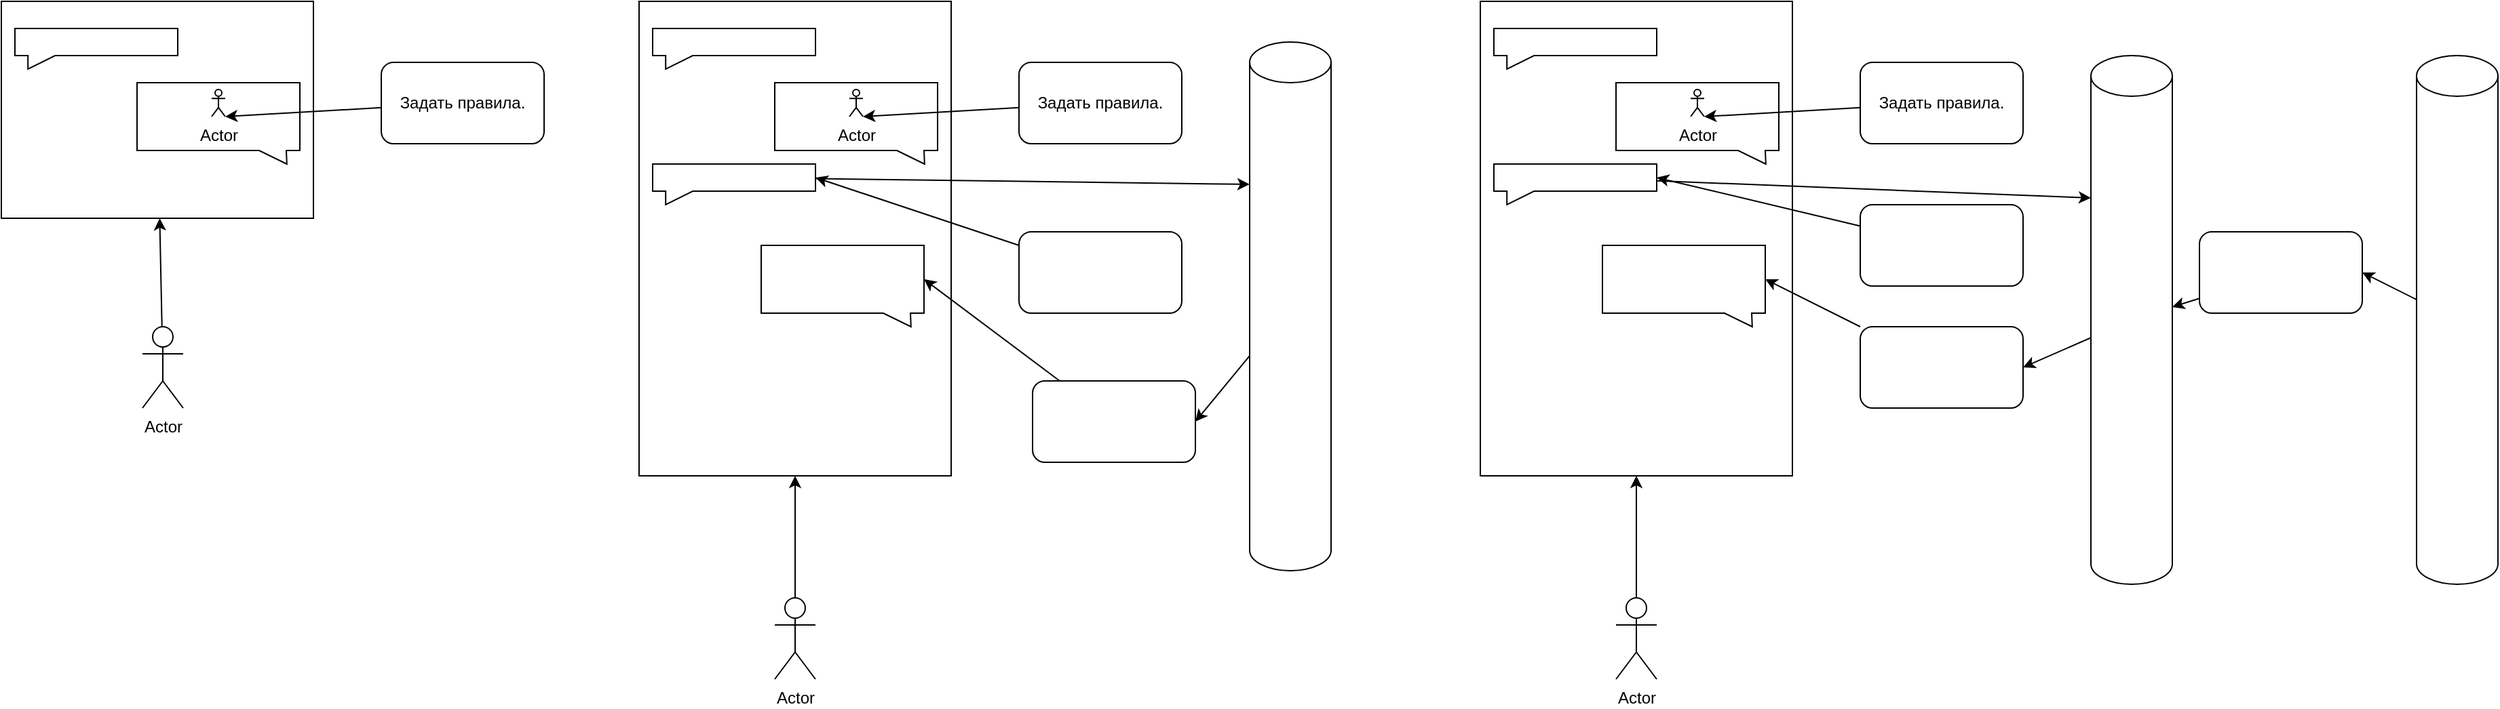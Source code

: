 <mxfile>
    <diagram id="lj684zKL12KzfXRquJSn" name="Page-1">
        <mxGraphModel dx="1261" dy="406" grid="1" gridSize="10" guides="1" tooltips="1" connect="1" arrows="1" fold="1" page="1" pageScale="1" pageWidth="827" pageHeight="1169" math="0" shadow="0">
            <root>
                <mxCell id="0"/>
                <mxCell id="1" parent="0"/>
                <mxCell id="8" style="edgeStyle=none;html=1;" edge="1" parent="1" source="2" target="4">
                    <mxGeometry relative="1" as="geometry"/>
                </mxCell>
                <mxCell id="2" value="Actor" style="shape=umlActor;verticalLabelPosition=bottom;verticalAlign=top;html=1;outlineConnect=0;" vertex="1" parent="1">
                    <mxGeometry x="384" y="280" width="30" height="60" as="geometry"/>
                </mxCell>
                <mxCell id="3" value="Задать правила." style="rounded=1;whiteSpace=wrap;html=1;" vertex="1" parent="1">
                    <mxGeometry x="560" y="85" width="120" height="60" as="geometry"/>
                </mxCell>
                <mxCell id="4" value="" style="rounded=0;whiteSpace=wrap;html=1;" vertex="1" parent="1">
                    <mxGeometry x="280" y="40" width="230" height="160" as="geometry"/>
                </mxCell>
                <mxCell id="5" value="" style="shape=callout;whiteSpace=wrap;html=1;perimeter=calloutPerimeter;position2=0.08;size=10;position=0.08;base=20;" vertex="1" parent="1">
                    <mxGeometry x="290" y="60" width="120" height="30" as="geometry"/>
                </mxCell>
                <mxCell id="6" value="" style="shape=callout;whiteSpace=wrap;html=1;perimeter=calloutPerimeter;position2=0.92;size=10;position=0.75;base=20;" vertex="1" parent="1">
                    <mxGeometry x="380" y="100" width="120" height="60" as="geometry"/>
                </mxCell>
                <mxCell id="7" value="Actor" style="shape=umlActor;verticalLabelPosition=bottom;verticalAlign=top;html=1;outlineConnect=0;" vertex="1" parent="1">
                    <mxGeometry x="435" y="105" width="10" height="20" as="geometry"/>
                </mxCell>
                <mxCell id="9" style="edgeStyle=none;html=1;entryX=1;entryY=1;entryDx=0;entryDy=0;entryPerimeter=0;" edge="1" parent="1" source="3" target="7">
                    <mxGeometry relative="1" as="geometry"/>
                </mxCell>
                <mxCell id="11" style="edgeStyle=none;html=1;" edge="1" source="12" target="14" parent="1">
                    <mxGeometry relative="1" as="geometry"/>
                </mxCell>
                <mxCell id="12" value="Actor" style="shape=umlActor;verticalLabelPosition=bottom;verticalAlign=top;html=1;outlineConnect=0;" vertex="1" parent="1">
                    <mxGeometry x="850" y="480" width="30" height="60" as="geometry"/>
                </mxCell>
                <mxCell id="13" value="Задать правила." style="rounded=1;whiteSpace=wrap;html=1;" vertex="1" parent="1">
                    <mxGeometry x="1030" y="85" width="120" height="60" as="geometry"/>
                </mxCell>
                <mxCell id="14" value="" style="rounded=0;whiteSpace=wrap;html=1;" vertex="1" parent="1">
                    <mxGeometry x="750" y="40" width="230" height="350" as="geometry"/>
                </mxCell>
                <mxCell id="15" value="" style="shape=callout;whiteSpace=wrap;html=1;perimeter=calloutPerimeter;position2=0.08;size=10;position=0.08;base=20;" vertex="1" parent="1">
                    <mxGeometry x="760" y="60" width="120" height="30" as="geometry"/>
                </mxCell>
                <mxCell id="16" value="" style="shape=callout;whiteSpace=wrap;html=1;perimeter=calloutPerimeter;position2=0.92;size=10;position=0.75;base=20;" vertex="1" parent="1">
                    <mxGeometry x="850" y="100" width="120" height="60" as="geometry"/>
                </mxCell>
                <mxCell id="17" value="Actor" style="shape=umlActor;verticalLabelPosition=bottom;verticalAlign=top;html=1;outlineConnect=0;" vertex="1" parent="1">
                    <mxGeometry x="905" y="105" width="10" height="20" as="geometry"/>
                </mxCell>
                <mxCell id="18" style="edgeStyle=none;html=1;entryX=1;entryY=1;entryDx=0;entryDy=0;entryPerimeter=0;" edge="1" source="13" target="17" parent="1">
                    <mxGeometry relative="1" as="geometry"/>
                </mxCell>
                <mxCell id="28" style="edgeStyle=none;html=1;entryX=1;entryY=0.5;entryDx=0;entryDy=0;" edge="1" parent="1" source="19" target="27">
                    <mxGeometry relative="1" as="geometry"/>
                </mxCell>
                <mxCell id="19" value="" style="shape=cylinder3;whiteSpace=wrap;html=1;boundedLbl=1;backgroundOutline=1;size=15;" vertex="1" parent="1">
                    <mxGeometry x="1200" y="70" width="60" height="390" as="geometry"/>
                </mxCell>
                <mxCell id="24" style="edgeStyle=none;html=1;entryX=0;entryY=0;entryDx=120;entryDy=10;entryPerimeter=0;" edge="1" parent="1" source="20" target="21">
                    <mxGeometry relative="1" as="geometry"/>
                </mxCell>
                <mxCell id="20" value="" style="rounded=1;whiteSpace=wrap;html=1;" vertex="1" parent="1">
                    <mxGeometry x="1030" y="210" width="120" height="60" as="geometry"/>
                </mxCell>
                <mxCell id="25" style="edgeStyle=none;html=1;entryX=0;entryY=0;entryDx=0;entryDy=105;entryPerimeter=0;" edge="1" parent="1" source="21" target="19">
                    <mxGeometry relative="1" as="geometry"/>
                </mxCell>
                <mxCell id="21" value="" style="shape=callout;whiteSpace=wrap;html=1;perimeter=calloutPerimeter;position2=0.08;size=10;position=0.08;base=20;" vertex="1" parent="1">
                    <mxGeometry x="760" y="160" width="120" height="30" as="geometry"/>
                </mxCell>
                <mxCell id="29" style="edgeStyle=none;html=1;entryX=0;entryY=0;entryDx=120;entryDy=25;entryPerimeter=0;" edge="1" parent="1" source="27" target="30">
                    <mxGeometry relative="1" as="geometry"/>
                </mxCell>
                <mxCell id="27" value="" style="rounded=1;whiteSpace=wrap;html=1;" vertex="1" parent="1">
                    <mxGeometry x="1040" y="320" width="120" height="60" as="geometry"/>
                </mxCell>
                <mxCell id="30" value="" style="shape=callout;whiteSpace=wrap;html=1;perimeter=calloutPerimeter;position2=0.92;size=10;position=0.75;base=20;" vertex="1" parent="1">
                    <mxGeometry x="840" y="220" width="120" height="60" as="geometry"/>
                </mxCell>
                <mxCell id="31" style="edgeStyle=none;html=1;" edge="1" source="32" target="34" parent="1">
                    <mxGeometry relative="1" as="geometry"/>
                </mxCell>
                <mxCell id="32" value="Actor" style="shape=umlActor;verticalLabelPosition=bottom;verticalAlign=top;html=1;outlineConnect=0;" vertex="1" parent="1">
                    <mxGeometry x="1470" y="480" width="30" height="60" as="geometry"/>
                </mxCell>
                <mxCell id="33" value="Задать правила." style="rounded=1;whiteSpace=wrap;html=1;" vertex="1" parent="1">
                    <mxGeometry x="1650" y="85" width="120" height="60" as="geometry"/>
                </mxCell>
                <mxCell id="34" value="" style="rounded=0;whiteSpace=wrap;html=1;" vertex="1" parent="1">
                    <mxGeometry x="1370" y="40" width="230" height="350" as="geometry"/>
                </mxCell>
                <mxCell id="35" value="" style="shape=callout;whiteSpace=wrap;html=1;perimeter=calloutPerimeter;position2=0.08;size=10;position=0.08;base=20;" vertex="1" parent="1">
                    <mxGeometry x="1380" y="60" width="120" height="30" as="geometry"/>
                </mxCell>
                <mxCell id="36" value="" style="shape=callout;whiteSpace=wrap;html=1;perimeter=calloutPerimeter;position2=0.92;size=10;position=0.75;base=20;" vertex="1" parent="1">
                    <mxGeometry x="1470" y="100" width="120" height="60" as="geometry"/>
                </mxCell>
                <mxCell id="37" value="Actor" style="shape=umlActor;verticalLabelPosition=bottom;verticalAlign=top;html=1;outlineConnect=0;" vertex="1" parent="1">
                    <mxGeometry x="1525" y="105" width="10" height="20" as="geometry"/>
                </mxCell>
                <mxCell id="38" style="edgeStyle=none;html=1;entryX=1;entryY=1;entryDx=0;entryDy=0;entryPerimeter=0;" edge="1" source="33" target="37" parent="1">
                    <mxGeometry relative="1" as="geometry"/>
                </mxCell>
                <mxCell id="39" style="edgeStyle=none;html=1;entryX=1;entryY=0.5;entryDx=0;entryDy=0;" edge="1" source="40" target="46" parent="1">
                    <mxGeometry relative="1" as="geometry"/>
                </mxCell>
                <mxCell id="40" value="" style="shape=cylinder3;whiteSpace=wrap;html=1;boundedLbl=1;backgroundOutline=1;size=15;" vertex="1" parent="1">
                    <mxGeometry x="1820" y="80" width="60" height="390" as="geometry"/>
                </mxCell>
                <mxCell id="41" style="edgeStyle=none;html=1;entryX=0;entryY=0;entryDx=120;entryDy=10;entryPerimeter=0;" edge="1" source="42" target="44" parent="1">
                    <mxGeometry relative="1" as="geometry"/>
                </mxCell>
                <mxCell id="42" value="" style="rounded=1;whiteSpace=wrap;html=1;" vertex="1" parent="1">
                    <mxGeometry x="1650" y="190" width="120" height="60" as="geometry"/>
                </mxCell>
                <mxCell id="43" style="edgeStyle=none;html=1;entryX=0;entryY=0;entryDx=0;entryDy=105;entryPerimeter=0;" edge="1" source="44" target="40" parent="1">
                    <mxGeometry relative="1" as="geometry"/>
                </mxCell>
                <mxCell id="44" value="" style="shape=callout;whiteSpace=wrap;html=1;perimeter=calloutPerimeter;position2=0.08;size=10;position=0.08;base=20;" vertex="1" parent="1">
                    <mxGeometry x="1380" y="160" width="120" height="30" as="geometry"/>
                </mxCell>
                <mxCell id="45" style="edgeStyle=none;html=1;entryX=0;entryY=0;entryDx=120;entryDy=25;entryPerimeter=0;" edge="1" source="46" target="47" parent="1">
                    <mxGeometry relative="1" as="geometry"/>
                </mxCell>
                <mxCell id="46" value="" style="rounded=1;whiteSpace=wrap;html=1;" vertex="1" parent="1">
                    <mxGeometry x="1650" y="280" width="120" height="60" as="geometry"/>
                </mxCell>
                <mxCell id="47" value="" style="shape=callout;whiteSpace=wrap;html=1;perimeter=calloutPerimeter;position2=0.92;size=10;position=0.75;base=20;" vertex="1" parent="1">
                    <mxGeometry x="1460" y="220" width="120" height="60" as="geometry"/>
                </mxCell>
                <mxCell id="50" style="edgeStyle=none;html=1;entryX=1;entryY=0.5;entryDx=0;entryDy=0;" edge="1" parent="1" source="48" target="49">
                    <mxGeometry relative="1" as="geometry"/>
                </mxCell>
                <mxCell id="48" value="" style="shape=cylinder3;whiteSpace=wrap;html=1;boundedLbl=1;backgroundOutline=1;size=15;" vertex="1" parent="1">
                    <mxGeometry x="2060" y="80" width="60" height="390" as="geometry"/>
                </mxCell>
                <mxCell id="51" style="edgeStyle=none;html=1;" edge="1" parent="1" source="49" target="40">
                    <mxGeometry relative="1" as="geometry"/>
                </mxCell>
                <mxCell id="49" value="" style="rounded=1;whiteSpace=wrap;html=1;" vertex="1" parent="1">
                    <mxGeometry x="1900" y="210" width="120" height="60" as="geometry"/>
                </mxCell>
            </root>
        </mxGraphModel>
    </diagram>
</mxfile>